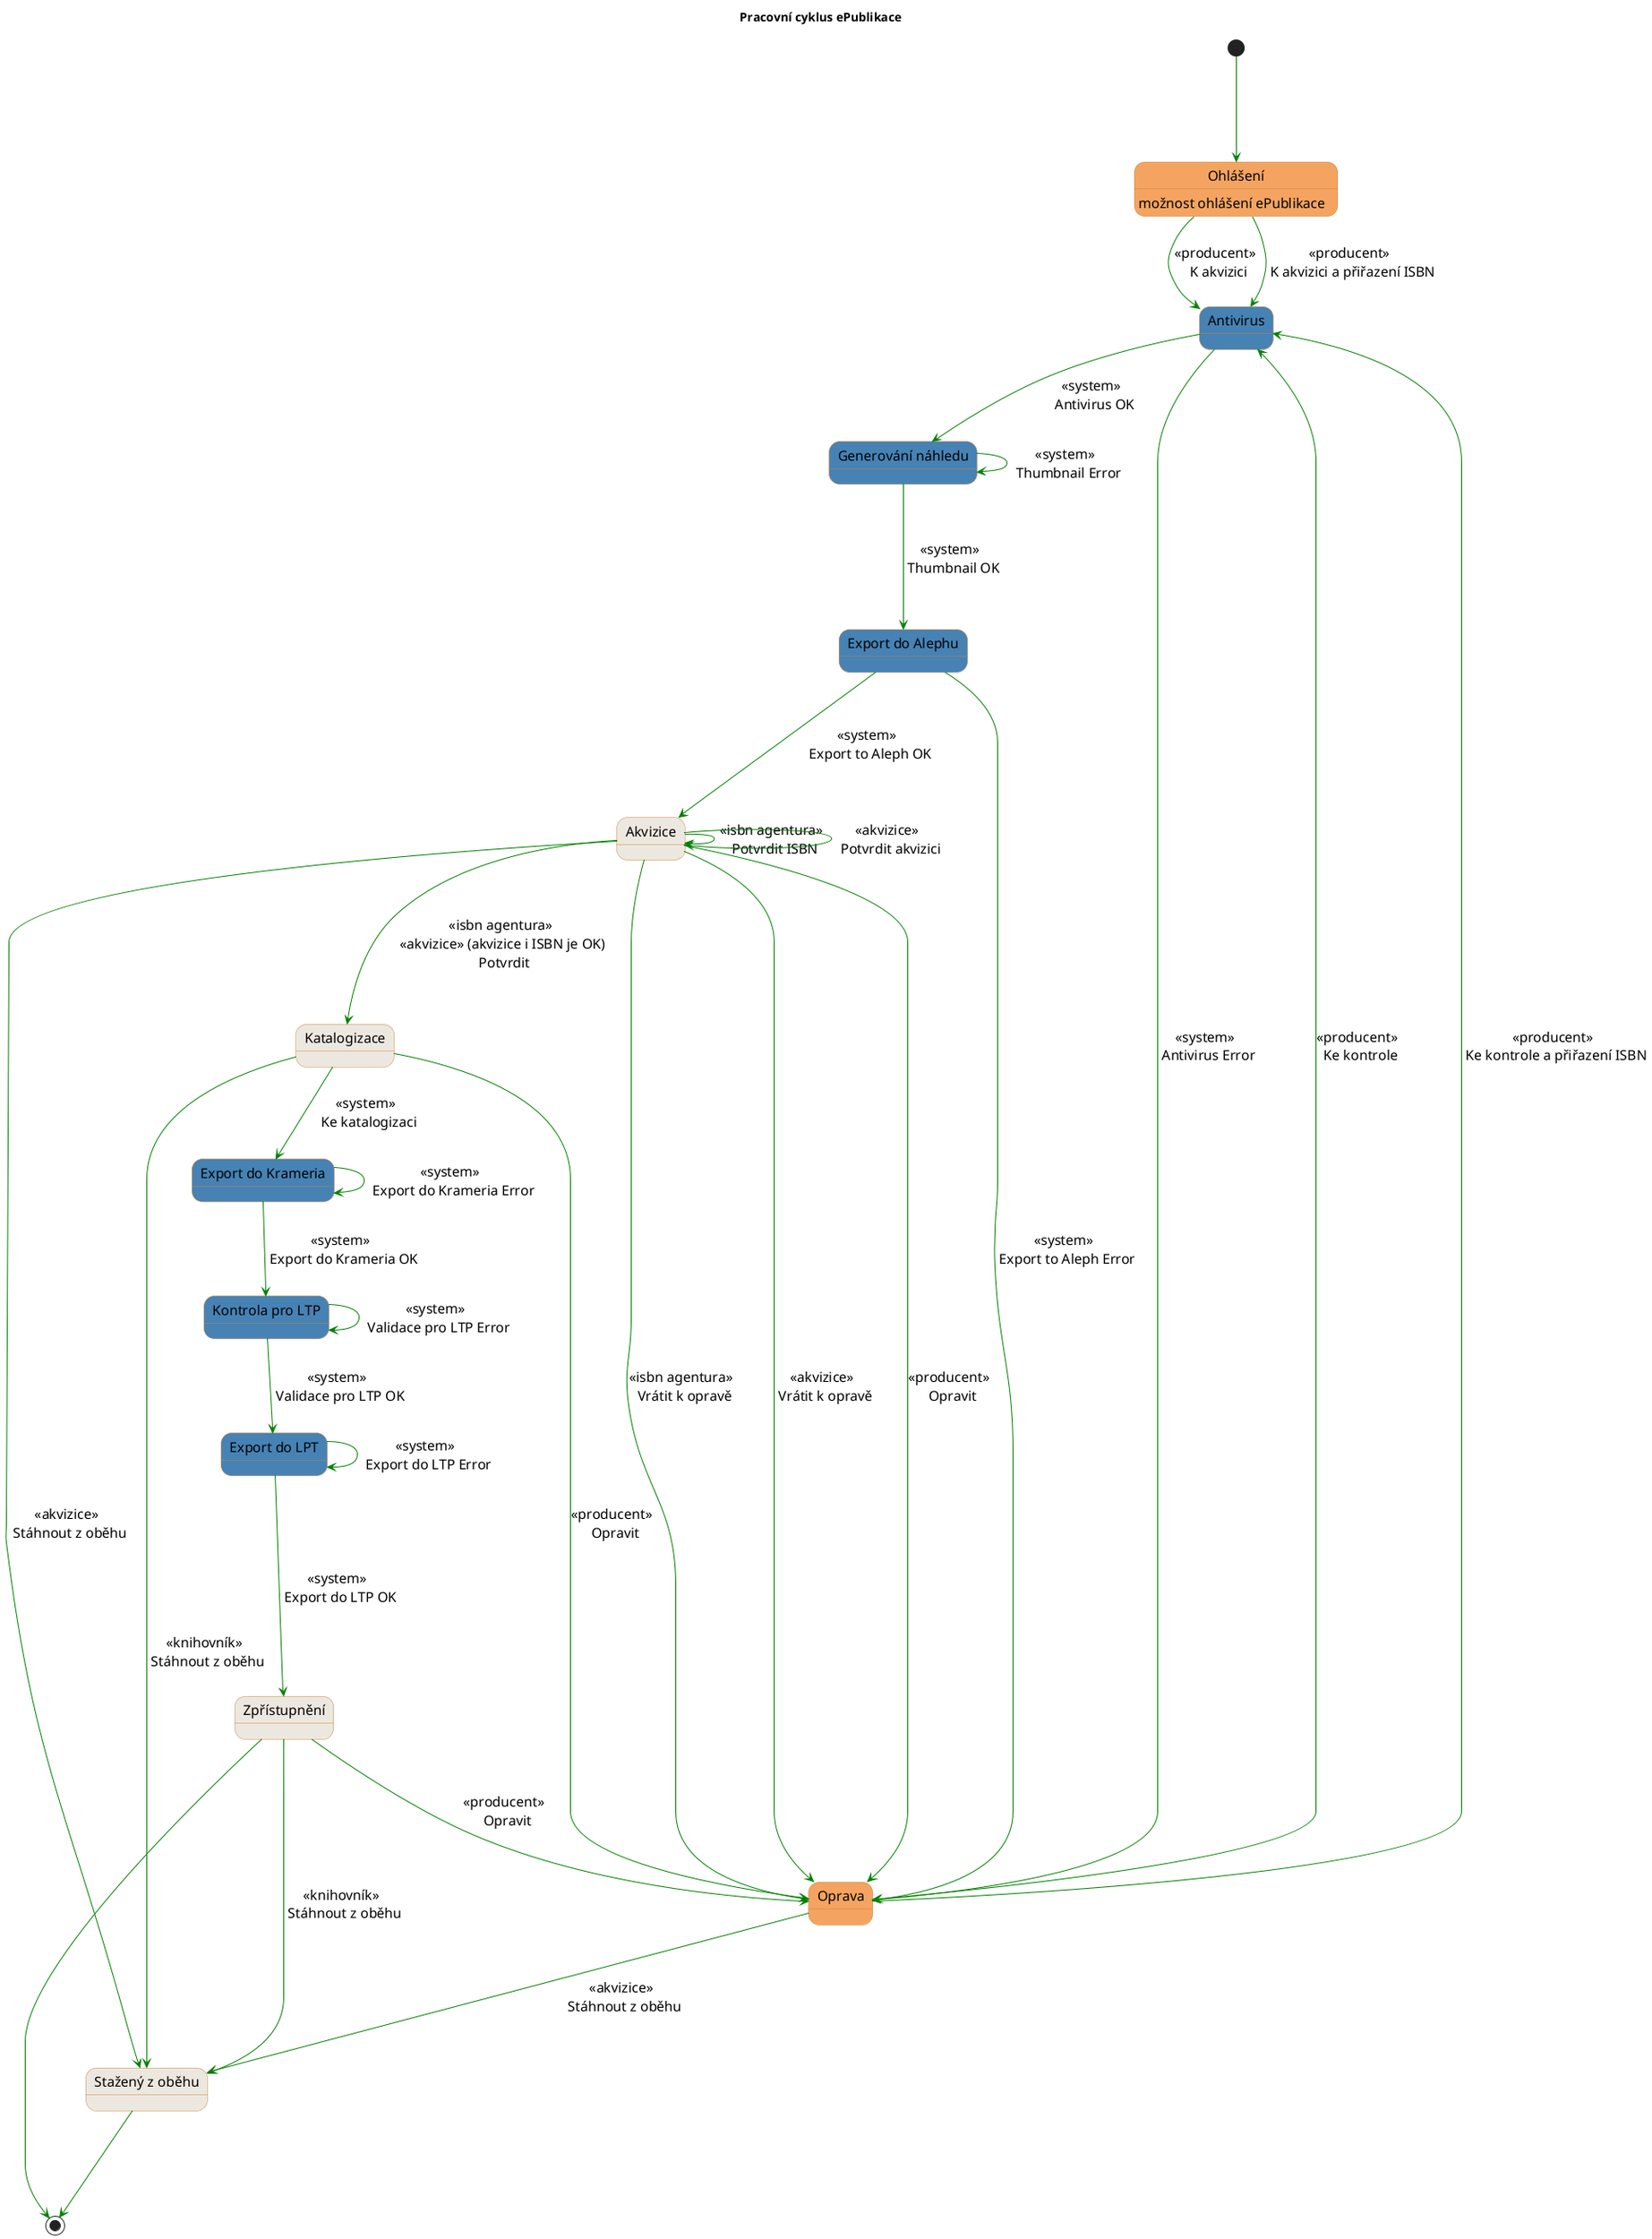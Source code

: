 @startuml
title <b>Pracovní cyklus ePublikace</b>
skinparam DefaultFontSize 16pt

skinparam state {
  StartColor MediumBlue
  EndColor MediumBlue
  BackgroundColor Peru
  BackgroundColor<< Begin >> Olive
  BorderColor Peru
  FontName Impact
  ArrowColor Green
}

state "Ohlášení" as declaration #SandyBrown
declaration : možnost ohlášení ePublikace

state "Akvizice" as acquisition #ECE8DF
state "Katalogizace" as catalogization #ECE8DF
state "Zpřístupnění" as accessing #ECE8DF
state "Oprava" as declarationWithError #SandyBrown
state "Generování náhledu" as thumbnailGenerating #SteelBlue
state "Export do Alephu" as exportToAleph #SteelBlue
state "Antivirus" as antivirus #SteelBlue
state "Export do Krameria" as exportToKramerius #SteelBlue
state "Export do LPT" as exportToLTP #SteelBlue
state "Kontrola pro LTP" as validationForLTP #SteelBlue
state "Stažený z oběhu" as withdrawn #ECE8DF

[*] ---> declaration

declaration --> antivirus : << producent >> \n K akvizici
declaration --> antivirus : << producent >> \n K akvizici a přiřazení ISBN

antivirus --> thumbnailGenerating : << system >> \n Antivirus OK
antivirus --> declarationWithError : << system >> \n Antivirus Error

thumbnailGenerating ---> exportToAleph : << system >> \n Thumbnail OK
thumbnailGenerating ---> thumbnailGenerating : << system >> \n Thumbnail Error

exportToAleph ---> acquisition : << system >> \n Export to Aleph OK
exportToAleph --> declarationWithError : << system >> \n Export to Aleph Error

acquisition ---> declarationWithError : << isbn agentura >> \n Vrátit k opravě
acquisition ---> declarationWithError : << akvizice >> \n Vrátit k opravě
acquisition ---> acquisition : << isbn agentura >> \n Potvrdit ISBN
acquisition ---> acquisition : << akvizice >> \n Potvrdit akvizici
acquisition ---> catalogization : << isbn agentura >> \n << akvizice >> (akvizice i ISBN je OK) \n Potvrdit
acquisition ---> declarationWithError : << producent >> \n Opravit
acquisition ---> withdrawn : << akvizice >> \n Stáhnout z oběhu

declarationWithError ---> antivirus : << producent >> \n Ke kontrole
declarationWithError ---> antivirus : << producent >> \n Ke kontrole a přiřazení ISBN
declarationWithError ---> withdrawn : << akvizice >> \n Stáhnout z oběhu

catalogization --> exportToKramerius : << system >> \n Ke katalogizaci
catalogization --> declarationWithError : << producent >> \n Opravit
catalogization ---> withdrawn : << knihovník >> \n Stáhnout z oběhu

exportToKramerius --> validationForLTP : << system >> \n Export do Krameria OK
exportToKramerius --> exportToKramerius : << system >> \n Export do Krameria Error

validationForLTP --> exportToLTP : << system >> \n Validace pro LTP OK
validationForLTP --> validationForLTP : << system >> \n Validace pro LTP Error

exportToLTP ---> accessing : << system >> \n Export do LTP OK
exportToLTP ---> exportToLTP : << system >> \n Export do LTP Error

accessing ---> declarationWithError : << producent >> \n Opravit
accessing ---> withdrawn : << knihovník >> \n Stáhnout z oběhu

accessing ---> [*]
withdrawn ---> [*]

@enduml
